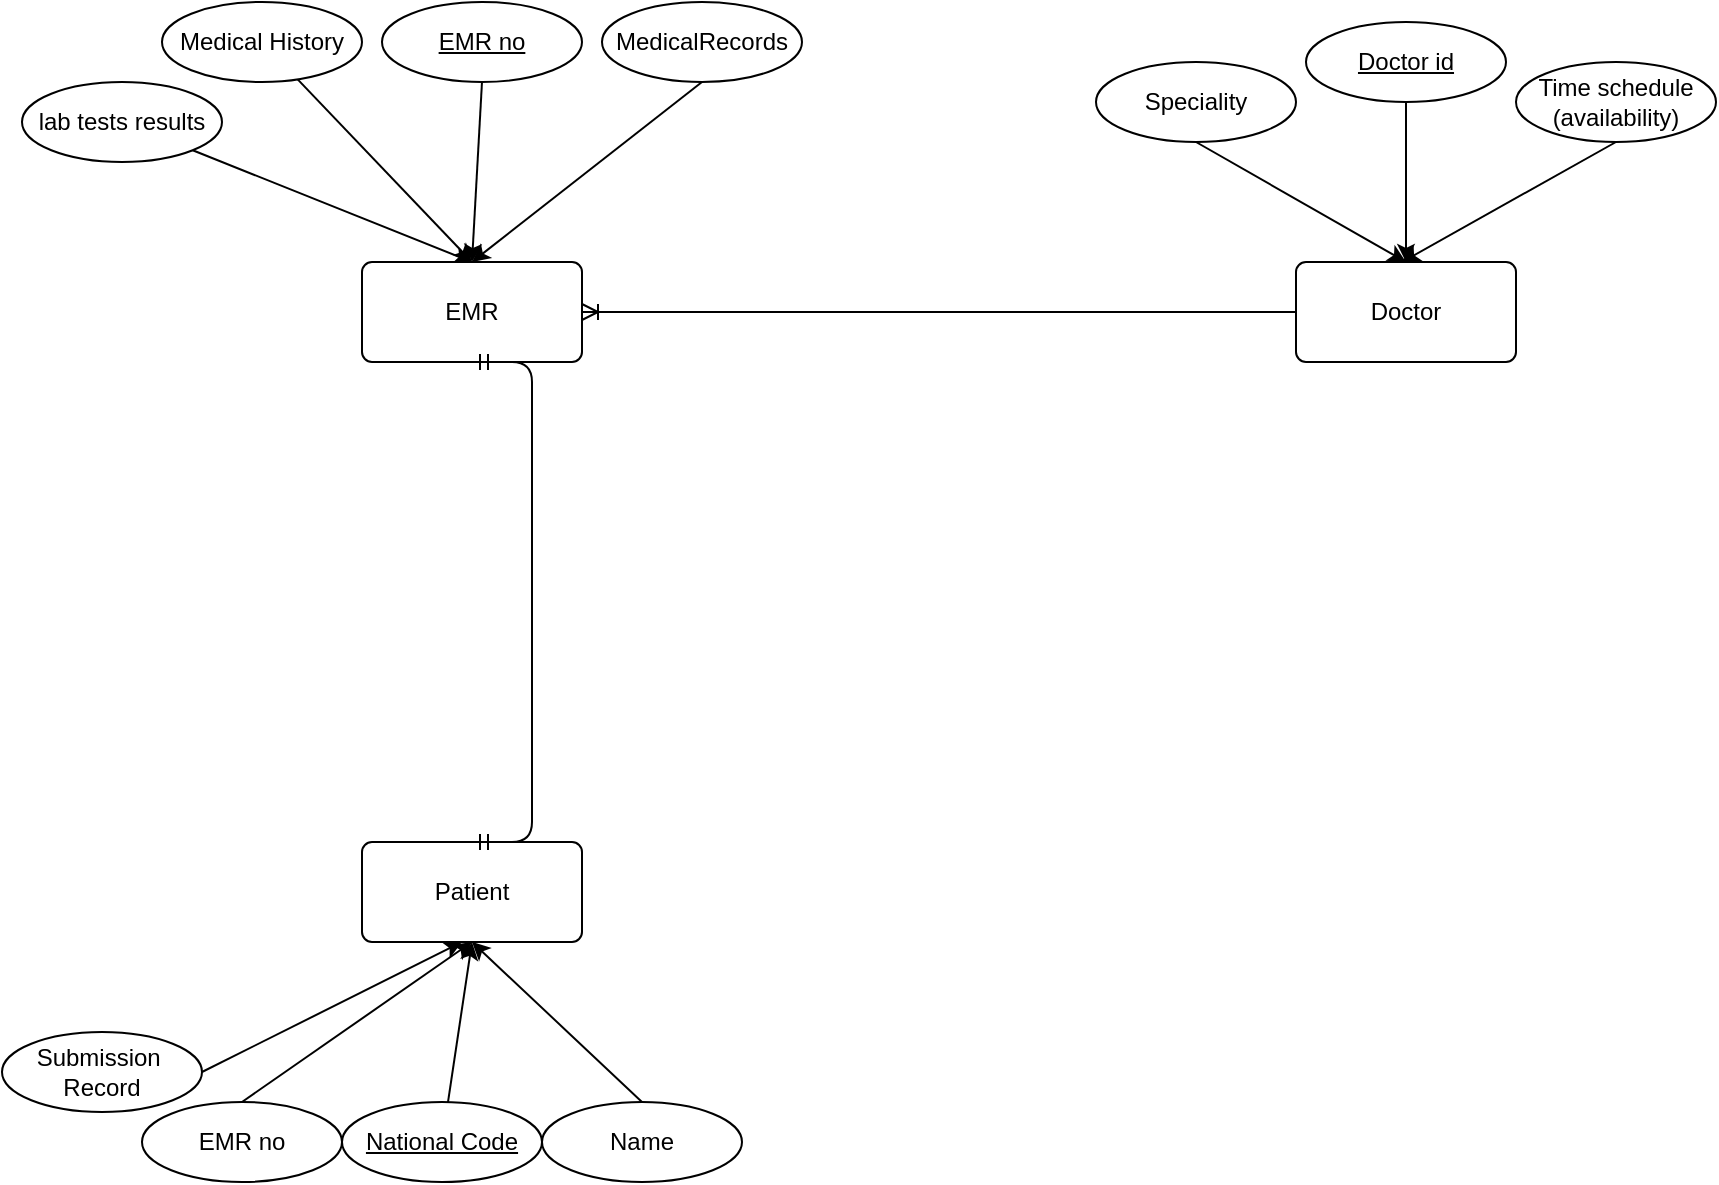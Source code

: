 <mxfile>
    <diagram id="1O5qxVfy6c3nPwMyMdQi" name="Page-1">
        <mxGraphModel dx="1072" dy="515" grid="1" gridSize="10" guides="1" tooltips="1" connect="1" arrows="1" fold="1" page="1" pageScale="1" pageWidth="1654" pageHeight="1169" math="0" shadow="0">
            <root>
                <mxCell id="0"/>
                <mxCell id="1" parent="0"/>
                <mxCell id="4" style="edgeStyle=none;html=1;exitX=0.5;exitY=1;exitDx=0;exitDy=0;entryX=0.5;entryY=0;entryDx=0;entryDy=0;" edge="1" parent="1" source="3" target="12">
                    <mxGeometry relative="1" as="geometry">
                        <mxPoint x="310" y="180" as="targetPoint"/>
                    </mxGeometry>
                </mxCell>
                <mxCell id="3" value="EMR no" style="ellipse;whiteSpace=wrap;html=1;align=center;fontStyle=4;" vertex="1" parent="1">
                    <mxGeometry x="260" y="50" width="100" height="40" as="geometry"/>
                </mxCell>
                <mxCell id="7" style="edgeStyle=none;html=1;entryX=0.5;entryY=0;entryDx=0;entryDy=0;" edge="1" parent="1" source="6" target="12">
                    <mxGeometry relative="1" as="geometry">
                        <mxPoint x="310" y="180" as="targetPoint"/>
                    </mxGeometry>
                </mxCell>
                <mxCell id="6" value="Medical History" style="ellipse;whiteSpace=wrap;html=1;align=center;" vertex="1" parent="1">
                    <mxGeometry x="150" y="50" width="100" height="40" as="geometry"/>
                </mxCell>
                <mxCell id="9" style="edgeStyle=none;html=1;exitX=0.5;exitY=1;exitDx=0;exitDy=0;entryX=0.5;entryY=0;entryDx=0;entryDy=0;" edge="1" parent="1" source="8" target="12">
                    <mxGeometry relative="1" as="geometry">
                        <mxPoint x="310" y="180" as="targetPoint"/>
                    </mxGeometry>
                </mxCell>
                <mxCell id="8" value="MedicalRecords" style="ellipse;whiteSpace=wrap;html=1;align=center;" vertex="1" parent="1">
                    <mxGeometry x="370" y="50" width="100" height="40" as="geometry"/>
                </mxCell>
                <mxCell id="11" style="edgeStyle=none;html=1;exitX=1;exitY=1;exitDx=0;exitDy=0;entryX=0.5;entryY=0;entryDx=0;entryDy=0;" edge="1" parent="1" source="10" target="12">
                    <mxGeometry relative="1" as="geometry">
                        <mxPoint x="310" y="180" as="targetPoint"/>
                    </mxGeometry>
                </mxCell>
                <mxCell id="10" value="lab tests results" style="ellipse;whiteSpace=wrap;html=1;align=center;" vertex="1" parent="1">
                    <mxGeometry x="80" y="90" width="100" height="40" as="geometry"/>
                </mxCell>
                <mxCell id="12" value="EMR" style="rounded=1;arcSize=10;whiteSpace=wrap;html=1;align=center;" vertex="1" parent="1">
                    <mxGeometry x="250" y="180" width="110" height="50" as="geometry"/>
                </mxCell>
                <mxCell id="17" value="Patient" style="rounded=1;arcSize=10;whiteSpace=wrap;html=1;align=center;" vertex="1" parent="1">
                    <mxGeometry x="250" y="470" width="110" height="50" as="geometry"/>
                </mxCell>
                <mxCell id="18" value="Doctor" style="rounded=1;arcSize=10;whiteSpace=wrap;html=1;align=center;" vertex="1" parent="1">
                    <mxGeometry x="717" y="180" width="110" height="50" as="geometry"/>
                </mxCell>
                <mxCell id="19" value="" style="edgeStyle=entityRelationEdgeStyle;fontSize=12;html=1;endArrow=ERoneToMany;entryX=1;entryY=0.5;entryDx=0;entryDy=0;exitX=0;exitY=0.5;exitDx=0;exitDy=0;" edge="1" parent="1" source="18" target="12">
                    <mxGeometry width="100" height="100" relative="1" as="geometry">
                        <mxPoint x="510" y="200" as="sourcePoint"/>
                        <mxPoint x="610" y="100" as="targetPoint"/>
                    </mxGeometry>
                </mxCell>
                <mxCell id="23" style="edgeStyle=none;html=1;exitX=0.5;exitY=1;exitDx=0;exitDy=0;entryX=0.5;entryY=0;entryDx=0;entryDy=0;" edge="1" parent="1" source="20" target="18">
                    <mxGeometry relative="1" as="geometry"/>
                </mxCell>
                <mxCell id="20" value="Speciality" style="ellipse;whiteSpace=wrap;html=1;align=center;" vertex="1" parent="1">
                    <mxGeometry x="617" y="80" width="100" height="40" as="geometry"/>
                </mxCell>
                <mxCell id="22" style="edgeStyle=none;html=1;entryX=0.5;entryY=0;entryDx=0;entryDy=0;" edge="1" parent="1" source="21" target="18">
                    <mxGeometry relative="1" as="geometry"/>
                </mxCell>
                <mxCell id="21" value="Doctor id" style="ellipse;whiteSpace=wrap;html=1;align=center;fontStyle=4;" vertex="1" parent="1">
                    <mxGeometry x="722" y="60" width="100" height="40" as="geometry"/>
                </mxCell>
                <mxCell id="25" style="edgeStyle=none;html=1;exitX=0.5;exitY=1;exitDx=0;exitDy=0;" edge="1" parent="1" source="24">
                    <mxGeometry relative="1" as="geometry">
                        <mxPoint x="770" y="180" as="targetPoint"/>
                    </mxGeometry>
                </mxCell>
                <mxCell id="24" value="Time schedule&lt;br&gt;(availability)" style="ellipse;whiteSpace=wrap;html=1;align=center;" vertex="1" parent="1">
                    <mxGeometry x="827" y="80" width="100" height="40" as="geometry"/>
                </mxCell>
                <mxCell id="27" value="" style="edgeStyle=entityRelationEdgeStyle;fontSize=12;html=1;endArrow=ERmandOne;startArrow=ERmandOne;exitX=0.5;exitY=1;exitDx=0;exitDy=0;entryX=0.5;entryY=0;entryDx=0;entryDy=0;" edge="1" parent="1" source="12" target="17">
                    <mxGeometry width="100" height="100" relative="1" as="geometry">
                        <mxPoint x="430" y="410" as="sourcePoint"/>
                        <mxPoint x="300" y="430" as="targetPoint"/>
                    </mxGeometry>
                </mxCell>
                <mxCell id="33" style="edgeStyle=none;html=1;" edge="1" parent="1" source="28">
                    <mxGeometry relative="1" as="geometry">
                        <mxPoint x="305" y="520" as="targetPoint"/>
                    </mxGeometry>
                </mxCell>
                <mxCell id="28" value="National Code" style="ellipse;whiteSpace=wrap;html=1;align=center;fontStyle=4;" vertex="1" parent="1">
                    <mxGeometry x="240" y="600" width="100" height="40" as="geometry"/>
                </mxCell>
                <mxCell id="34" style="edgeStyle=none;html=1;exitX=0.5;exitY=0;exitDx=0;exitDy=0;entryX=0.5;entryY=1;entryDx=0;entryDy=0;" edge="1" parent="1" source="29" target="17">
                    <mxGeometry relative="1" as="geometry">
                        <mxPoint x="310" y="520" as="targetPoint"/>
                    </mxGeometry>
                </mxCell>
                <mxCell id="29" value="EMR no" style="ellipse;whiteSpace=wrap;html=1;align=center;" vertex="1" parent="1">
                    <mxGeometry x="140" y="600" width="100" height="40" as="geometry"/>
                </mxCell>
                <mxCell id="36" style="edgeStyle=none;html=1;exitX=1;exitY=0.5;exitDx=0;exitDy=0;" edge="1" parent="1" source="31">
                    <mxGeometry relative="1" as="geometry">
                        <mxPoint x="300" y="520" as="targetPoint"/>
                    </mxGeometry>
                </mxCell>
                <mxCell id="31" value="Submission&amp;nbsp;&lt;br&gt;Record" style="ellipse;whiteSpace=wrap;html=1;align=center;" vertex="1" parent="1">
                    <mxGeometry x="70" y="565" width="100" height="40" as="geometry"/>
                </mxCell>
                <mxCell id="35" style="edgeStyle=none;html=1;exitX=0.5;exitY=0;exitDx=0;exitDy=0;entryX=0.5;entryY=1;entryDx=0;entryDy=0;" edge="1" parent="1" source="32" target="17">
                    <mxGeometry relative="1" as="geometry"/>
                </mxCell>
                <mxCell id="32" value="Name" style="ellipse;whiteSpace=wrap;html=1;align=center;" vertex="1" parent="1">
                    <mxGeometry x="340" y="600" width="100" height="40" as="geometry"/>
                </mxCell>
            </root>
        </mxGraphModel>
    </diagram>
</mxfile>